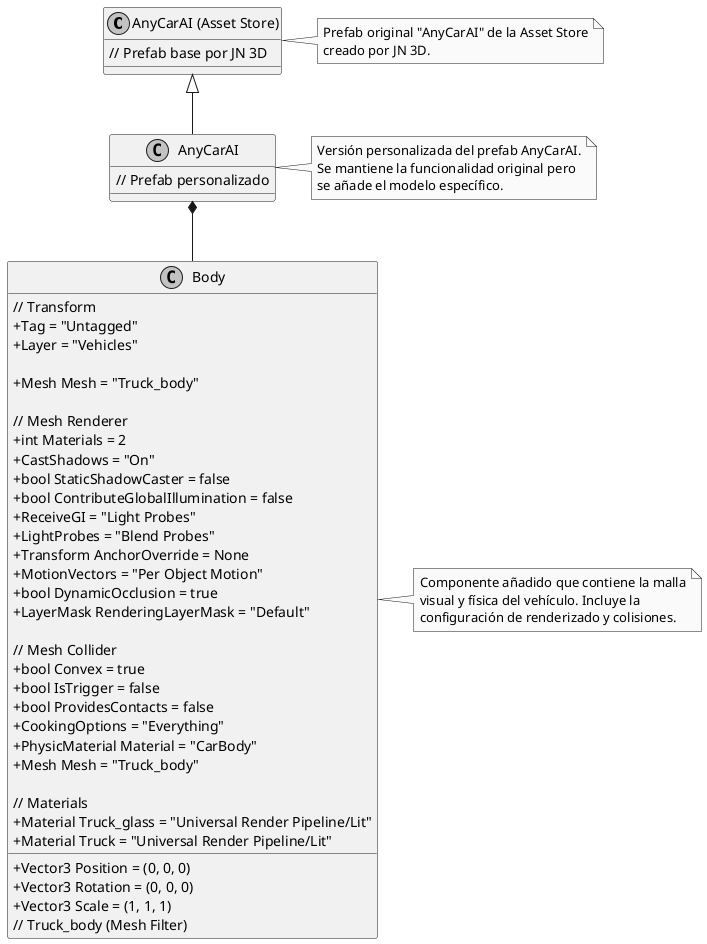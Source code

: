 @startuml "AnyCarAI - Diagrama de Clases"

skinparam classAttributeIconSize 0
skinparam monochrome true
skinparam shadowing false
skinparam defaultFontName Arial
skinparam packageStyle rectangle

class "AnyCarAI (Asset Store)" as BaseCarAI {
  // Prefab base por JN 3D
}

class "AnyCarAI" as CustomCarAI {
  // Prefab personalizado
}

class "Body" as Body {
  // Transform
  +Vector3 Position = (0, 0, 0)
  +Vector3 Rotation = (0, 0, 0)
  +Vector3 Scale = (1, 1, 1)
  +Tag = "Untagged" 
  +Layer = "Vehicles"
  
  // Truck_body (Mesh Filter)
  +Mesh Mesh = "Truck_body"
  
  // Mesh Renderer
  +int Materials = 2
  +CastShadows = "On"
  +bool StaticShadowCaster = false
  +bool ContributeGlobalIllumination = false
  +ReceiveGI = "Light Probes"
  +LightProbes = "Blend Probes"
  +Transform AnchorOverride = None
  +MotionVectors = "Per Object Motion"
  +bool DynamicOcclusion = true
  +LayerMask RenderingLayerMask = "Default"
  
  // Mesh Collider
  +bool Convex = true
  +bool IsTrigger = false
  +bool ProvidesContacts = false
  +CookingOptions = "Everything"
  +PhysicMaterial Material = "CarBody"
  +Mesh Mesh = "Truck_body"
  
  // Materials
  +Material Truck_glass = "Universal Render Pipeline/Lit"
  +Material Truck = "Universal Render Pipeline/Lit"
}

BaseCarAI <|-- CustomCarAI
CustomCarAI *-- Body

note right of BaseCarAI
  Prefab original "AnyCarAI" de la Asset Store
  creado por JN 3D.
end note

note right of CustomCarAI
  Versión personalizada del prefab AnyCarAI.
  Se mantiene la funcionalidad original pero
  se añade el modelo específico.
end note

note right of Body
  Componente añadido que contiene la malla
  visual y física del vehículo. Incluye la
  configuración de renderizado y colisiones.
end note

@enduml